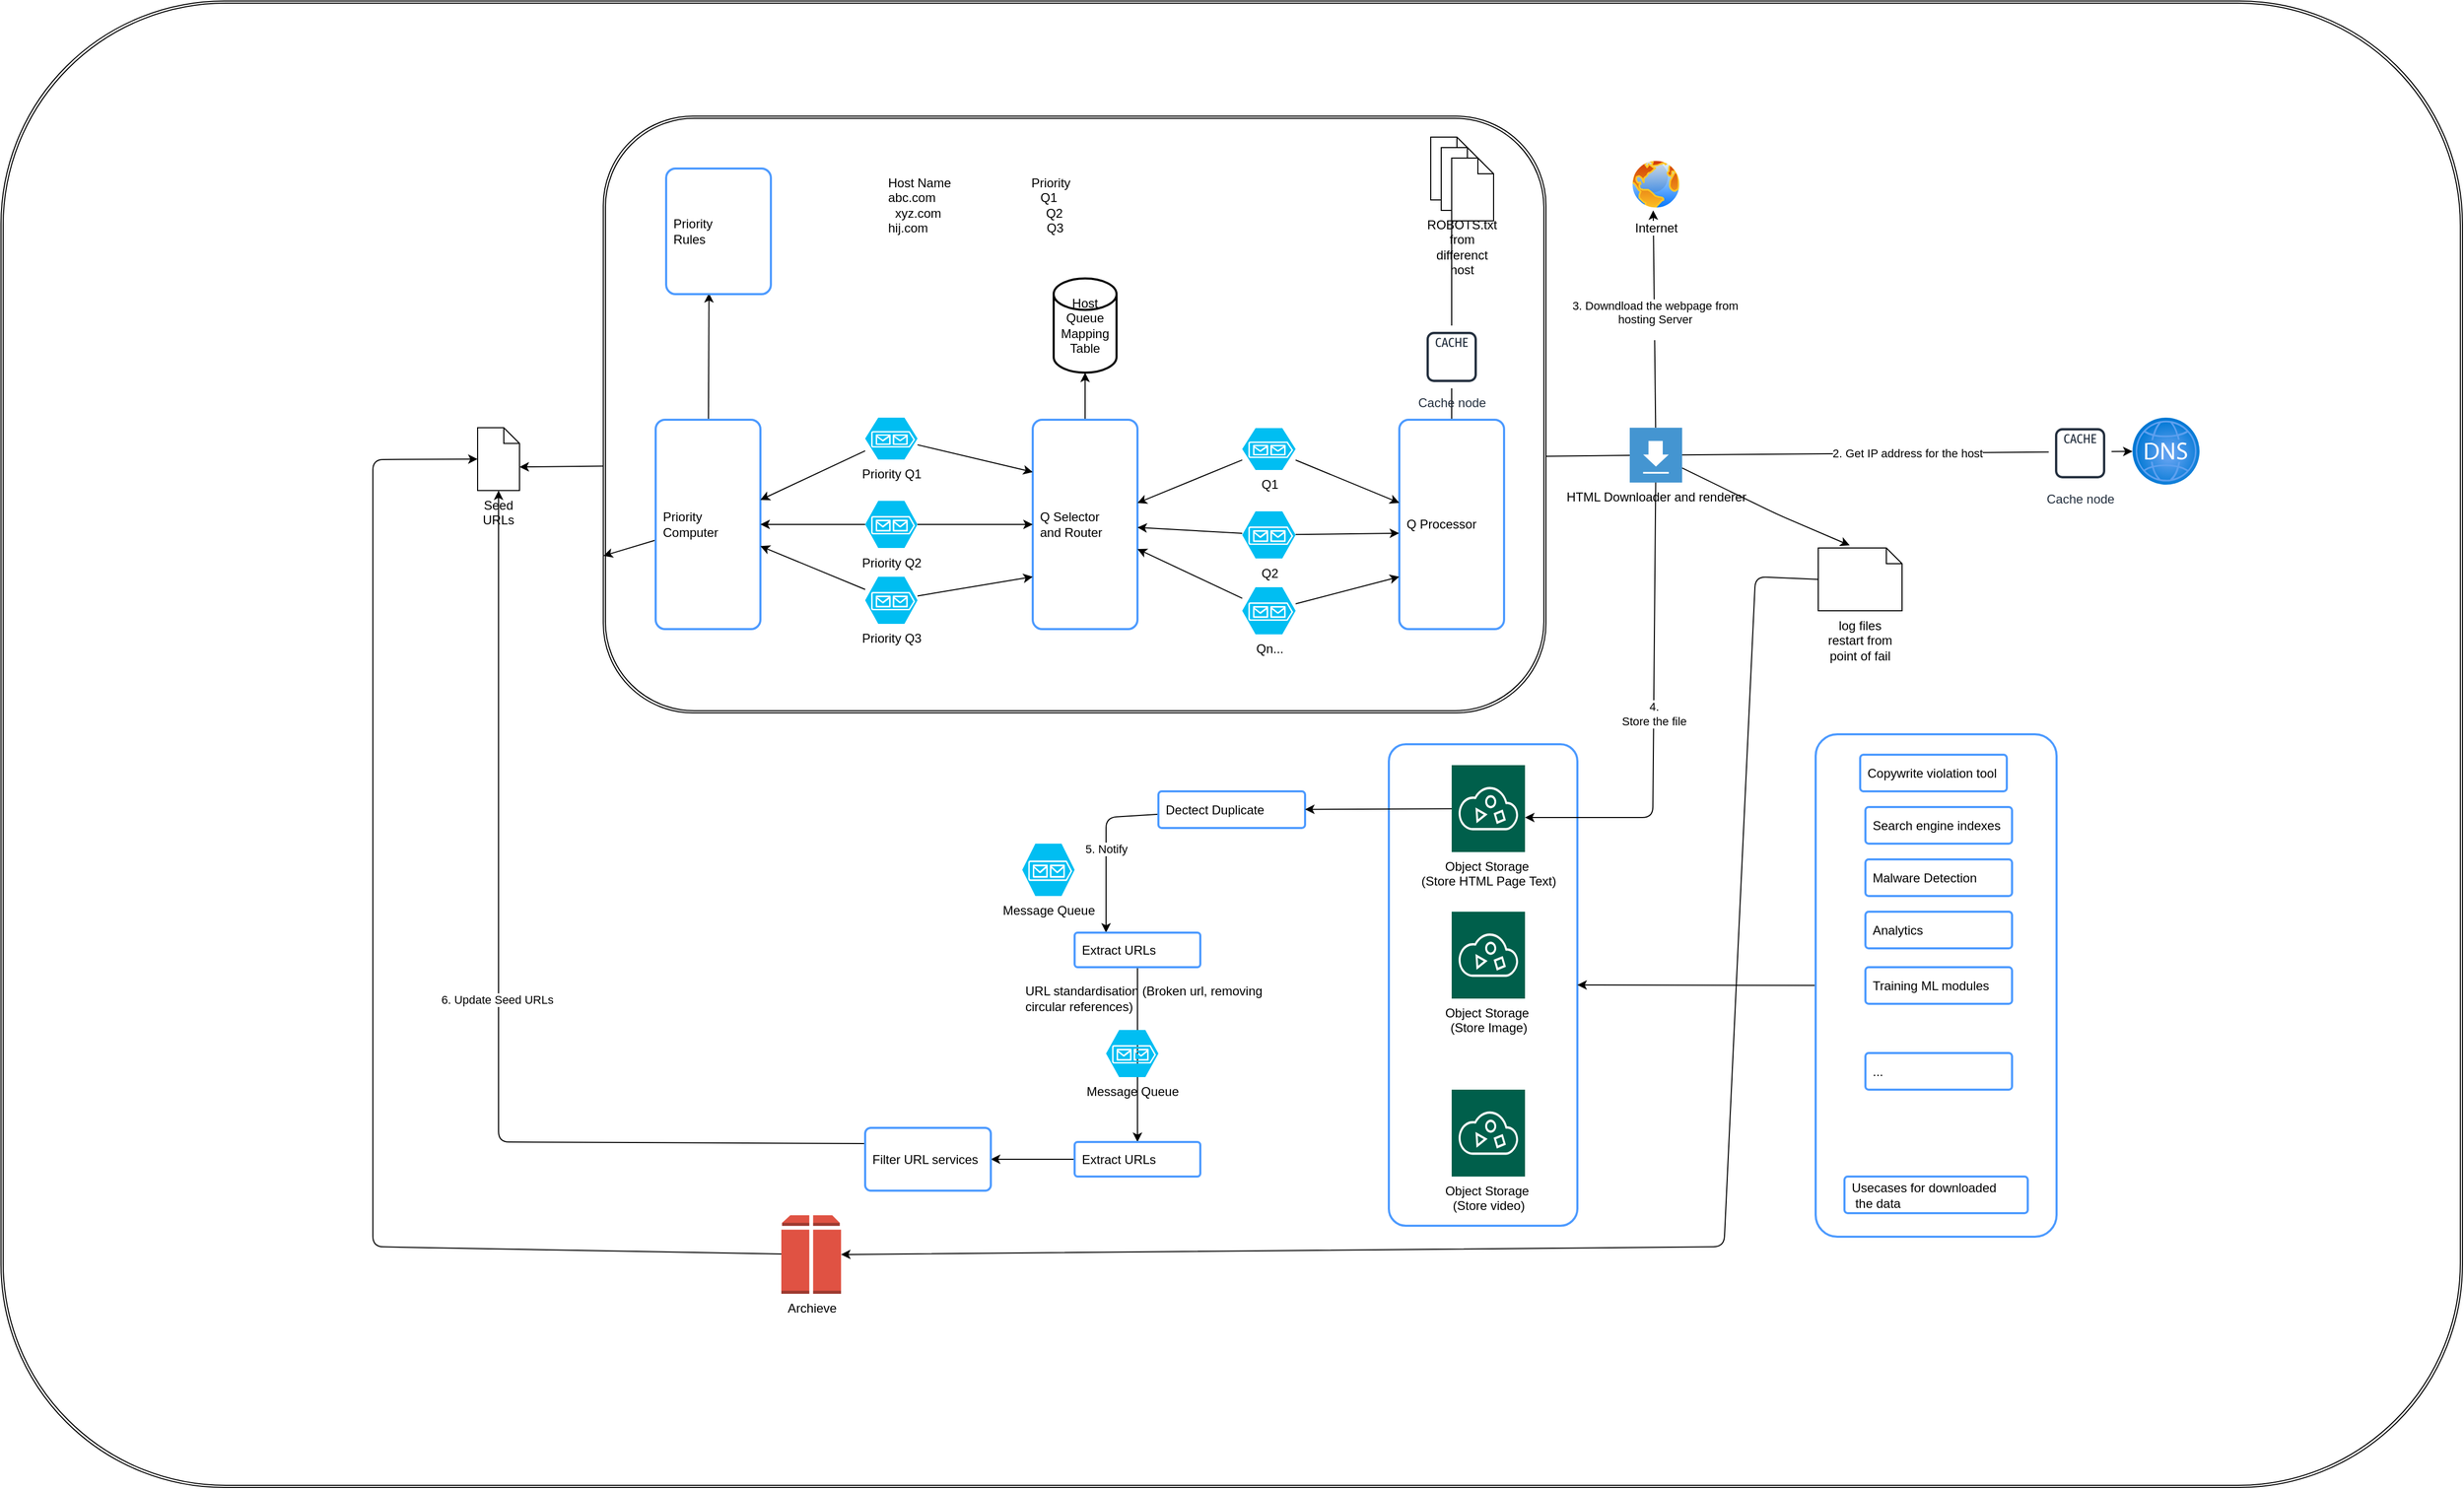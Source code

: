 <mxfile>
    <diagram id="A75iK8OhRaE7jKKYVcJ0" name="Page-1">
        <mxGraphModel dx="3704" dy="2646" grid="1" gridSize="10" guides="1" tooltips="1" connect="1" arrows="1" fold="1" page="1" pageScale="1" pageWidth="850" pageHeight="1100" math="0" shadow="0">
            <root>
                <mxCell id="0"/>
                <mxCell id="1" parent="0"/>
                <mxCell id="121" value="" style="shape=ext;double=1;rounded=1;whiteSpace=wrap;html=1;" vertex="1" parent="1">
                    <mxGeometry x="-625" y="-110" width="2350" height="1420" as="geometry"/>
                </mxCell>
                <mxCell id="101" value="" style="rounded=1;arcSize=9;align=left;spacingLeft=5;strokeColor=#4C9AFF;html=1;strokeWidth=2;fontSize=12" parent="1" vertex="1">
                    <mxGeometry x="700" y="600" width="180" height="460" as="geometry"/>
                </mxCell>
                <mxCell id="19" value="3. Downdload the webpage from&lt;br&gt;hosting Server&lt;br&gt;&amp;nbsp;" style="edgeStyle=none;html=1;" parent="1" source="9" edge="1">
                    <mxGeometry relative="1" as="geometry">
                        <mxPoint x="952.4" y="90" as="targetPoint"/>
                    </mxGeometry>
                </mxCell>
                <mxCell id="22" value="1. Read the URL" style="edgeStyle=none;html=1;entryX=0;entryY=0;entryDx=40;entryDy=37.5;entryPerimeter=0;" parent="1" source="9" target="27" edge="1">
                    <mxGeometry relative="1" as="geometry">
                        <mxPoint x="159" y="320" as="targetPoint"/>
                    </mxGeometry>
                </mxCell>
                <mxCell id="23" value="2. Get IP address for the host" style="edgeStyle=none;html=1;" parent="1" source="9" target="10" edge="1">
                    <mxGeometry relative="1" as="geometry"/>
                </mxCell>
                <mxCell id="29" value="4. &lt;br&gt;Store the file" style="edgeStyle=none;html=1;entryX=1;entryY=0.602;entryDx=0;entryDy=0;entryPerimeter=0;" parent="1" source="9" target="26" edge="1">
                    <mxGeometry relative="1" as="geometry">
                        <Array as="points">
                            <mxPoint x="952" y="670"/>
                        </Array>
                    </mxGeometry>
                </mxCell>
                <mxCell id="112" style="edgeStyle=none;html=1;" parent="1" source="9" edge="1">
                    <mxGeometry relative="1" as="geometry">
                        <mxPoint x="1140" y="410" as="targetPoint"/>
                        <Array as="points">
                            <mxPoint x="1070" y="380"/>
                        </Array>
                    </mxGeometry>
                </mxCell>
                <mxCell id="9" value="HTML Downloader and renderer&lt;br&gt;" style="shadow=0;dashed=0;html=1;strokeColor=none;fillColor=#4495D1;labelPosition=center;verticalLabelPosition=bottom;verticalAlign=top;align=center;outlineConnect=0;shape=mxgraph.veeam.2d.download;" parent="1" vertex="1">
                    <mxGeometry x="930" y="297.6" width="50" height="52.4" as="geometry"/>
                </mxCell>
                <mxCell id="10" value="" style="aspect=fixed;html=1;points=[];align=center;image;fontSize=12;image=img/lib/azure2/networking/DNS_Zones.svg;" parent="1" vertex="1">
                    <mxGeometry x="1410" y="288" width="64" height="64" as="geometry"/>
                </mxCell>
                <mxCell id="33" value="5. Notify" style="edgeStyle=none;html=1;entryX=0.25;entryY=0;entryDx=0;entryDy=0;" parent="1" source="13" target="16" edge="1">
                    <mxGeometry relative="1" as="geometry">
                        <Array as="points">
                            <mxPoint x="430" y="670"/>
                        </Array>
                    </mxGeometry>
                </mxCell>
                <mxCell id="13" value="Dectect Duplicate" style="rounded=1;arcSize=9;align=left;spacingLeft=5;strokeColor=#4C9AFF;html=1;strokeWidth=2;fontSize=12" parent="1" vertex="1">
                    <mxGeometry x="480" y="645" width="140" height="35" as="geometry"/>
                </mxCell>
                <mxCell id="35" value="6. Update Seed URLs&amp;nbsp;" style="edgeStyle=none;html=1;entryX=0.5;entryY=1;entryDx=0;entryDy=0;entryPerimeter=0;exitX=0;exitY=0.25;exitDx=0;exitDy=0;" parent="1" source="116" target="27" edge="1">
                    <mxGeometry relative="1" as="geometry">
                        <Array as="points">
                            <mxPoint x="-150" y="980"/>
                            <mxPoint x="-150" y="790"/>
                        </Array>
                    </mxGeometry>
                </mxCell>
                <mxCell id="114" style="edgeStyle=none;html=1;entryX=0.5;entryY=0;entryDx=0;entryDy=0;" parent="1" source="16" target="113" edge="1">
                    <mxGeometry relative="1" as="geometry"/>
                </mxCell>
                <mxCell id="16" value="Extract URLs" style="rounded=1;arcSize=9;align=left;spacingLeft=5;strokeColor=#4C9AFF;html=1;strokeWidth=2;fontSize=12" parent="1" vertex="1">
                    <mxGeometry x="400" y="780" width="120" height="33" as="geometry"/>
                </mxCell>
                <mxCell id="37" value="" style="shape=ext;double=1;rounded=1;whiteSpace=wrap;html=1;" parent="1" vertex="1">
                    <mxGeometry x="-50" width="900" height="570" as="geometry"/>
                </mxCell>
                <mxCell id="30" style="edgeStyle=none;html=1;" parent="1" source="26" target="13" edge="1">
                    <mxGeometry relative="1" as="geometry"/>
                </mxCell>
                <mxCell id="26" value="Object Storage&amp;nbsp;&lt;br&gt;(Store HTML Page Text)" style="sketch=0;pointerEvents=1;shadow=0;dashed=0;html=1;strokeColor=none;fillColor=#005F4B;labelPosition=center;verticalLabelPosition=bottom;verticalAlign=top;align=center;outlineConnect=0;shape=mxgraph.veeam2.object_storage;" parent="1" vertex="1">
                    <mxGeometry x="760" y="620" width="70" height="83" as="geometry"/>
                </mxCell>
                <mxCell id="27" value="Seed URLs" style="shape=mxgraph.bpmn.data;labelPosition=center;verticalLabelPosition=bottom;align=center;verticalAlign=top;whiteSpace=wrap;size=15;html=1;" parent="1" vertex="1">
                    <mxGeometry x="-170" y="297.6" width="40" height="60" as="geometry"/>
                </mxCell>
                <mxCell id="36" value="Internet&lt;br&gt;" style="aspect=fixed;perimeter=ellipsePerimeter;html=1;align=center;shadow=0;dashed=0;spacingTop=3;image;image=img/lib/active_directory/internet_globe.svg;" parent="1" vertex="1">
                    <mxGeometry x="930" y="40" width="50" height="50" as="geometry"/>
                </mxCell>
                <mxCell id="85" style="edgeStyle=none;html=1;" parent="1" source="39" target="37" edge="1">
                    <mxGeometry relative="1" as="geometry"/>
                </mxCell>
                <mxCell id="88" style="edgeStyle=none;html=1;entryX=0.409;entryY=0.992;entryDx=0;entryDy=0;entryPerimeter=0;" parent="1" source="39" target="43" edge="1">
                    <mxGeometry relative="1" as="geometry"/>
                </mxCell>
                <mxCell id="39" value="Priority &lt;br&gt;Computer" style="rounded=1;arcSize=9;align=left;spacingLeft=5;strokeColor=#4C9AFF;html=1;strokeWidth=2;fontSize=12" parent="1" vertex="1">
                    <mxGeometry y="290" width="100" height="200" as="geometry"/>
                </mxCell>
                <mxCell id="90" style="edgeStyle=none;html=1;" parent="1" source="41" target="89" edge="1">
                    <mxGeometry relative="1" as="geometry"/>
                </mxCell>
                <mxCell id="41" value="Q Selector&lt;br&gt;and Router" style="rounded=1;arcSize=9;align=left;spacingLeft=5;strokeColor=#4C9AFF;html=1;strokeWidth=2;fontSize=12" parent="1" vertex="1">
                    <mxGeometry x="360" y="290" width="100" height="200" as="geometry"/>
                </mxCell>
                <mxCell id="83" style="edgeStyle=none;html=1;entryX=0.5;entryY=1;entryDx=0;entryDy=0;entryPerimeter=0;" parent="1" source="42" target="82" edge="1">
                    <mxGeometry relative="1" as="geometry"/>
                </mxCell>
                <mxCell id="42" value="Q Processor" style="rounded=1;arcSize=9;align=left;spacingLeft=5;strokeColor=#4C9AFF;html=1;strokeWidth=2;fontSize=12" parent="1" vertex="1">
                    <mxGeometry x="710" y="290" width="100" height="200" as="geometry"/>
                </mxCell>
                <mxCell id="43" value="Priority &lt;br&gt;Rules&lt;br&gt;" style="rounded=1;arcSize=9;align=left;spacingLeft=5;strokeColor=#4C9AFF;html=1;strokeWidth=2;fontSize=12" parent="1" vertex="1">
                    <mxGeometry x="10" y="50" width="100" height="120" as="geometry"/>
                </mxCell>
                <mxCell id="46" value="Host Name&amp;nbsp; &amp;nbsp; &amp;nbsp; &amp;nbsp; &amp;nbsp; &amp;nbsp; &amp;nbsp; &amp;nbsp; &amp;nbsp; &amp;nbsp; &amp;nbsp; &amp;nbsp;Priority&lt;br&gt;abc.com&amp;nbsp; &amp;nbsp; &amp;nbsp; &amp;nbsp; &amp;nbsp; &amp;nbsp; &amp;nbsp; &amp;nbsp; &amp;nbsp; &amp;nbsp; &amp;nbsp; &amp;nbsp; &amp;nbsp; &amp;nbsp; &amp;nbsp; Q1&lt;br&gt;&amp;nbsp; xyz.com&amp;nbsp; &amp;nbsp; &amp;nbsp; &amp;nbsp; &amp;nbsp; &amp;nbsp; &amp;nbsp; &amp;nbsp; &amp;nbsp; &amp;nbsp; &amp;nbsp; &amp;nbsp; &amp;nbsp; &amp;nbsp; &amp;nbsp; Q2&lt;br&gt;hij.com&amp;nbsp; &amp;nbsp; &amp;nbsp; &amp;nbsp; &amp;nbsp; &amp;nbsp; &amp;nbsp; &amp;nbsp; &amp;nbsp; &amp;nbsp; &amp;nbsp; &amp;nbsp; &amp;nbsp; &amp;nbsp; &amp;nbsp; &amp;nbsp; &amp;nbsp; Q3&amp;nbsp; &amp;nbsp; &amp;nbsp; &amp;nbsp; &amp;nbsp; &amp;nbsp; &amp;nbsp; &amp;nbsp; &amp;nbsp; &amp;nbsp; &amp;nbsp; &amp;nbsp; &amp;nbsp;" style="text;html=1;strokeColor=none;fillColor=none;align=left;verticalAlign=middle;whiteSpace=wrap;rounded=0;" parent="1" vertex="1">
                    <mxGeometry x="220" y="40" width="260" height="90" as="geometry"/>
                </mxCell>
                <mxCell id="50" style="edgeStyle=none;html=1;" parent="1" source="47" target="39" edge="1">
                    <mxGeometry relative="1" as="geometry"/>
                </mxCell>
                <mxCell id="55" style="edgeStyle=none;html=1;entryX=0;entryY=0.25;entryDx=0;entryDy=0;" parent="1" source="47" target="41" edge="1">
                    <mxGeometry relative="1" as="geometry"/>
                </mxCell>
                <mxCell id="47" value="Priority Q1" style="verticalLabelPosition=bottom;html=1;verticalAlign=top;align=center;strokeColor=none;fillColor=#00BEF2;shape=mxgraph.azure.storage_queue;" parent="1" vertex="1">
                    <mxGeometry x="200" y="288" width="50" height="40" as="geometry"/>
                </mxCell>
                <mxCell id="52" style="edgeStyle=none;html=1;" parent="1" source="48" target="39" edge="1">
                    <mxGeometry relative="1" as="geometry"/>
                </mxCell>
                <mxCell id="56" style="edgeStyle=none;html=1;entryX=0;entryY=0.5;entryDx=0;entryDy=0;" parent="1" source="48" target="41" edge="1">
                    <mxGeometry relative="1" as="geometry"/>
                </mxCell>
                <mxCell id="48" value="Priority Q2" style="verticalLabelPosition=bottom;html=1;verticalAlign=top;align=center;strokeColor=none;fillColor=#00BEF2;shape=mxgraph.azure.storage_queue;" parent="1" vertex="1">
                    <mxGeometry x="200" y="367.5" width="50" height="45" as="geometry"/>
                </mxCell>
                <mxCell id="54" style="edgeStyle=none;html=1;" parent="1" source="49" target="39" edge="1">
                    <mxGeometry relative="1" as="geometry"/>
                </mxCell>
                <mxCell id="57" style="edgeStyle=none;html=1;entryX=0;entryY=0.75;entryDx=0;entryDy=0;" parent="1" source="49" target="41" edge="1">
                    <mxGeometry relative="1" as="geometry"/>
                </mxCell>
                <mxCell id="49" value="Priority Q3" style="verticalLabelPosition=bottom;html=1;verticalAlign=top;align=center;strokeColor=none;fillColor=#00BEF2;shape=mxgraph.azure.storage_queue;" parent="1" vertex="1">
                    <mxGeometry x="200" y="440" width="50" height="45" as="geometry"/>
                </mxCell>
                <mxCell id="76" style="edgeStyle=none;html=1;" parent="1" source="69" target="41" edge="1">
                    <mxGeometry relative="1" as="geometry"/>
                </mxCell>
                <mxCell id="79" style="edgeStyle=none;html=1;" parent="1" source="69" target="42" edge="1">
                    <mxGeometry relative="1" as="geometry"/>
                </mxCell>
                <mxCell id="69" value="Q1" style="verticalLabelPosition=bottom;html=1;verticalAlign=top;align=center;strokeColor=none;fillColor=#00BEF2;shape=mxgraph.azure.storage_queue;" parent="1" vertex="1">
                    <mxGeometry x="560" y="298" width="51" height="40" as="geometry"/>
                </mxCell>
                <mxCell id="77" style="edgeStyle=none;html=1;entryX=-0.002;entryY=0.542;entryDx=0;entryDy=0;entryPerimeter=0;" parent="1" source="72" target="42" edge="1">
                    <mxGeometry relative="1" as="geometry"/>
                </mxCell>
                <mxCell id="78" style="edgeStyle=none;html=1;" parent="1" source="72" target="41" edge="1">
                    <mxGeometry relative="1" as="geometry"/>
                </mxCell>
                <mxCell id="72" value="Q2" style="verticalLabelPosition=bottom;html=1;verticalAlign=top;align=center;strokeColor=none;fillColor=#00BEF2;shape=mxgraph.azure.storage_queue;" parent="1" vertex="1">
                    <mxGeometry x="560" y="377.5" width="51" height="45" as="geometry"/>
                </mxCell>
                <mxCell id="80" style="edgeStyle=none;html=1;entryX=0;entryY=0.75;entryDx=0;entryDy=0;" parent="1" source="75" target="42" edge="1">
                    <mxGeometry relative="1" as="geometry"/>
                </mxCell>
                <mxCell id="81" style="edgeStyle=none;html=1;" parent="1" source="75" target="41" edge="1">
                    <mxGeometry relative="1" as="geometry"/>
                </mxCell>
                <mxCell id="75" value="Qn..." style="verticalLabelPosition=bottom;html=1;verticalAlign=top;align=center;strokeColor=none;fillColor=#00BEF2;shape=mxgraph.azure.storage_queue;" parent="1" vertex="1">
                    <mxGeometry x="560" y="450" width="51" height="45" as="geometry"/>
                </mxCell>
                <mxCell id="82" value="" style="shape=mxgraph.bpmn.data;labelPosition=center;verticalLabelPosition=bottom;align=center;verticalAlign=top;whiteSpace=wrap;size=15;html=1;" parent="1" vertex="1">
                    <mxGeometry x="740" y="20" width="40" height="60" as="geometry"/>
                </mxCell>
                <mxCell id="84" value="Cache node" style="sketch=0;outlineConnect=0;fontColor=#232F3E;gradientColor=none;strokeColor=#232F3E;fillColor=#ffffff;dashed=0;verticalLabelPosition=bottom;verticalAlign=top;align=center;html=1;fontSize=12;fontStyle=0;aspect=fixed;shape=mxgraph.aws4.resourceIcon;resIcon=mxgraph.aws4.cache_node;" parent="1" vertex="1">
                    <mxGeometry x="730" y="200" width="60" height="60" as="geometry"/>
                </mxCell>
                <mxCell id="89" value="Host Queue Mapping Table" style="strokeWidth=2;html=1;shape=mxgraph.flowchart.database;whiteSpace=wrap;" parent="1" vertex="1">
                    <mxGeometry x="380" y="155" width="60" height="90" as="geometry"/>
                </mxCell>
                <mxCell id="91" value="Cache node" style="sketch=0;outlineConnect=0;fontColor=#232F3E;gradientColor=none;strokeColor=#232F3E;fillColor=#ffffff;dashed=0;verticalLabelPosition=bottom;verticalAlign=top;align=center;html=1;fontSize=12;fontStyle=0;aspect=fixed;shape=mxgraph.aws4.resourceIcon;resIcon=mxgraph.aws4.cache_node;" parent="1" vertex="1">
                    <mxGeometry x="1330" y="292" width="60" height="60" as="geometry"/>
                </mxCell>
                <mxCell id="94" value="ROBOTS.txt from differenct host" style="shape=mxgraph.bpmn.data;labelPosition=center;verticalLabelPosition=bottom;align=center;verticalAlign=top;whiteSpace=wrap;size=15;html=1;" parent="1" vertex="1">
                    <mxGeometry x="750" y="30" width="40" height="60" as="geometry"/>
                </mxCell>
                <mxCell id="95" value="" style="shape=mxgraph.bpmn.data;labelPosition=center;verticalLabelPosition=bottom;align=center;verticalAlign=top;whiteSpace=wrap;size=15;html=1;" parent="1" vertex="1">
                    <mxGeometry x="760" y="40" width="40" height="60" as="geometry"/>
                </mxCell>
                <mxCell id="96" value="Message Queue" style="verticalLabelPosition=bottom;html=1;verticalAlign=top;align=center;strokeColor=none;fillColor=#00BEF2;shape=mxgraph.azure.storage_queue;" parent="1" vertex="1">
                    <mxGeometry x="350" y="695" width="50" height="50" as="geometry"/>
                </mxCell>
                <mxCell id="98" value="URL standardisation (Broken url, removing circular references)&amp;nbsp;" style="text;html=1;strokeColor=none;fillColor=none;align=left;verticalAlign=middle;whiteSpace=wrap;rounded=0;" parent="1" vertex="1">
                    <mxGeometry x="351" y="813" width="260" height="60" as="geometry"/>
                </mxCell>
                <mxCell id="99" value="Object Storage&amp;nbsp;&lt;br&gt;(Store Image)" style="sketch=0;pointerEvents=1;shadow=0;dashed=0;html=1;strokeColor=none;fillColor=#005F4B;labelPosition=center;verticalLabelPosition=bottom;verticalAlign=top;align=center;outlineConnect=0;shape=mxgraph.veeam2.object_storage;" parent="1" vertex="1">
                    <mxGeometry x="760" y="760" width="70" height="83" as="geometry"/>
                </mxCell>
                <mxCell id="100" value="Object Storage&amp;nbsp;&lt;br&gt;(Store video)" style="sketch=0;pointerEvents=1;shadow=0;dashed=0;html=1;strokeColor=none;fillColor=#005F4B;labelPosition=center;verticalLabelPosition=bottom;verticalAlign=top;align=center;outlineConnect=0;shape=mxgraph.veeam2.object_storage;" parent="1" vertex="1">
                    <mxGeometry x="760" y="930" width="70" height="83" as="geometry"/>
                </mxCell>
                <mxCell id="111" style="edgeStyle=none;html=1;entryX=1;entryY=0.5;entryDx=0;entryDy=0;" parent="1" source="102" target="101" edge="1">
                    <mxGeometry relative="1" as="geometry"/>
                </mxCell>
                <mxCell id="102" value="" style="rounded=1;arcSize=9;align=left;spacingLeft=5;strokeColor=#4C9AFF;html=1;strokeWidth=2;fontSize=12" parent="1" vertex="1">
                    <mxGeometry x="1107.5" y="590.5" width="230" height="480" as="geometry"/>
                </mxCell>
                <mxCell id="103" value="Copywrite violation tool" style="rounded=1;arcSize=9;align=left;spacingLeft=5;strokeColor=#4C9AFF;html=1;strokeWidth=2;fontSize=12" parent="1" vertex="1">
                    <mxGeometry x="1150" y="610" width="140" height="35" as="geometry"/>
                </mxCell>
                <mxCell id="104" value="Search engine indexes" style="rounded=1;arcSize=9;align=left;spacingLeft=5;strokeColor=#4C9AFF;html=1;strokeWidth=2;fontSize=12" parent="1" vertex="1">
                    <mxGeometry x="1155" y="660" width="140" height="35" as="geometry"/>
                </mxCell>
                <mxCell id="105" value="Malware Detection" style="rounded=1;arcSize=9;align=left;spacingLeft=5;strokeColor=#4C9AFF;html=1;strokeWidth=2;fontSize=12" parent="1" vertex="1">
                    <mxGeometry x="1155" y="710" width="140" height="35" as="geometry"/>
                </mxCell>
                <mxCell id="106" value="Analytics" style="rounded=1;arcSize=9;align=left;spacingLeft=5;strokeColor=#4C9AFF;html=1;strokeWidth=2;fontSize=12" parent="1" vertex="1">
                    <mxGeometry x="1155" y="760" width="140" height="35" as="geometry"/>
                </mxCell>
                <mxCell id="107" value="Training ML modules" style="rounded=1;arcSize=9;align=left;spacingLeft=5;strokeColor=#4C9AFF;html=1;strokeWidth=2;fontSize=12" parent="1" vertex="1">
                    <mxGeometry x="1155" y="813" width="140" height="35" as="geometry"/>
                </mxCell>
                <mxCell id="108" value="..." style="rounded=1;arcSize=9;align=left;spacingLeft=5;strokeColor=#4C9AFF;html=1;strokeWidth=2;fontSize=12" parent="1" vertex="1">
                    <mxGeometry x="1155" y="895" width="140" height="35" as="geometry"/>
                </mxCell>
                <mxCell id="109" value="Usecases for downloaded&lt;br&gt;&amp;nbsp;the data" style="rounded=1;arcSize=9;align=left;spacingLeft=5;strokeColor=#4C9AFF;html=1;strokeWidth=2;fontSize=12" parent="1" vertex="1">
                    <mxGeometry x="1135" y="1013" width="175" height="35" as="geometry"/>
                </mxCell>
                <mxCell id="119" style="edgeStyle=none;html=1;entryX=1;entryY=0.5;entryDx=0;entryDy=0;entryPerimeter=0;exitX=0;exitY=0.5;exitDx=0;exitDy=0;exitPerimeter=0;movable=0;resizable=0;rotatable=0;deletable=0;editable=0;connectable=0;" parent="1" source="110" target="118" edge="1">
                    <mxGeometry relative="1" as="geometry">
                        <Array as="points">
                            <mxPoint x="1050" y="440"/>
                            <mxPoint x="1020" y="1080"/>
                        </Array>
                    </mxGeometry>
                </mxCell>
                <mxCell id="110" value="log files restart from point of fail" style="shape=mxgraph.bpmn.data;labelPosition=center;verticalLabelPosition=bottom;align=center;verticalAlign=top;whiteSpace=wrap;size=15;html=1;" parent="1" vertex="1">
                    <mxGeometry x="1110" y="412.5" width="80" height="60" as="geometry"/>
                </mxCell>
                <mxCell id="117" value="" style="edgeStyle=none;html=1;" parent="1" source="113" target="116" edge="1">
                    <mxGeometry relative="1" as="geometry"/>
                </mxCell>
                <mxCell id="113" value="Extract URLs" style="rounded=1;arcSize=9;align=left;spacingLeft=5;strokeColor=#4C9AFF;html=1;strokeWidth=2;fontSize=12" parent="1" vertex="1">
                    <mxGeometry x="400" y="980" width="120" height="33" as="geometry"/>
                </mxCell>
                <mxCell id="115" value="Message Queue" style="verticalLabelPosition=bottom;html=1;verticalAlign=top;align=center;strokeColor=none;fillColor=#00BEF2;shape=mxgraph.azure.storage_queue;" parent="1" vertex="1">
                    <mxGeometry x="430.0" y="873" width="50" height="45" as="geometry"/>
                </mxCell>
                <mxCell id="116" value="Filter URL services" style="whiteSpace=wrap;html=1;align=left;strokeColor=#4C9AFF;rounded=1;arcSize=9;spacingLeft=5;strokeWidth=2;" parent="1" vertex="1">
                    <mxGeometry x="200" y="966.5" width="120" height="60" as="geometry"/>
                </mxCell>
                <mxCell id="120" style="edgeStyle=none;html=1;entryX=0;entryY=0.5;entryDx=0;entryDy=0;entryPerimeter=0;" parent="1" source="118" target="27" edge="1">
                    <mxGeometry relative="1" as="geometry">
                        <Array as="points">
                            <mxPoint x="-270" y="1080"/>
                            <mxPoint x="-270" y="328"/>
                        </Array>
                    </mxGeometry>
                </mxCell>
                <mxCell id="118" value="Archieve" style="outlineConnect=0;dashed=0;verticalLabelPosition=bottom;verticalAlign=top;align=center;html=1;shape=mxgraph.aws3.archive;fillColor=#E05243;gradientColor=none;" parent="1" vertex="1">
                    <mxGeometry x="120" y="1050" width="57" height="75" as="geometry"/>
                </mxCell>
            </root>
        </mxGraphModel>
    </diagram>
</mxfile>